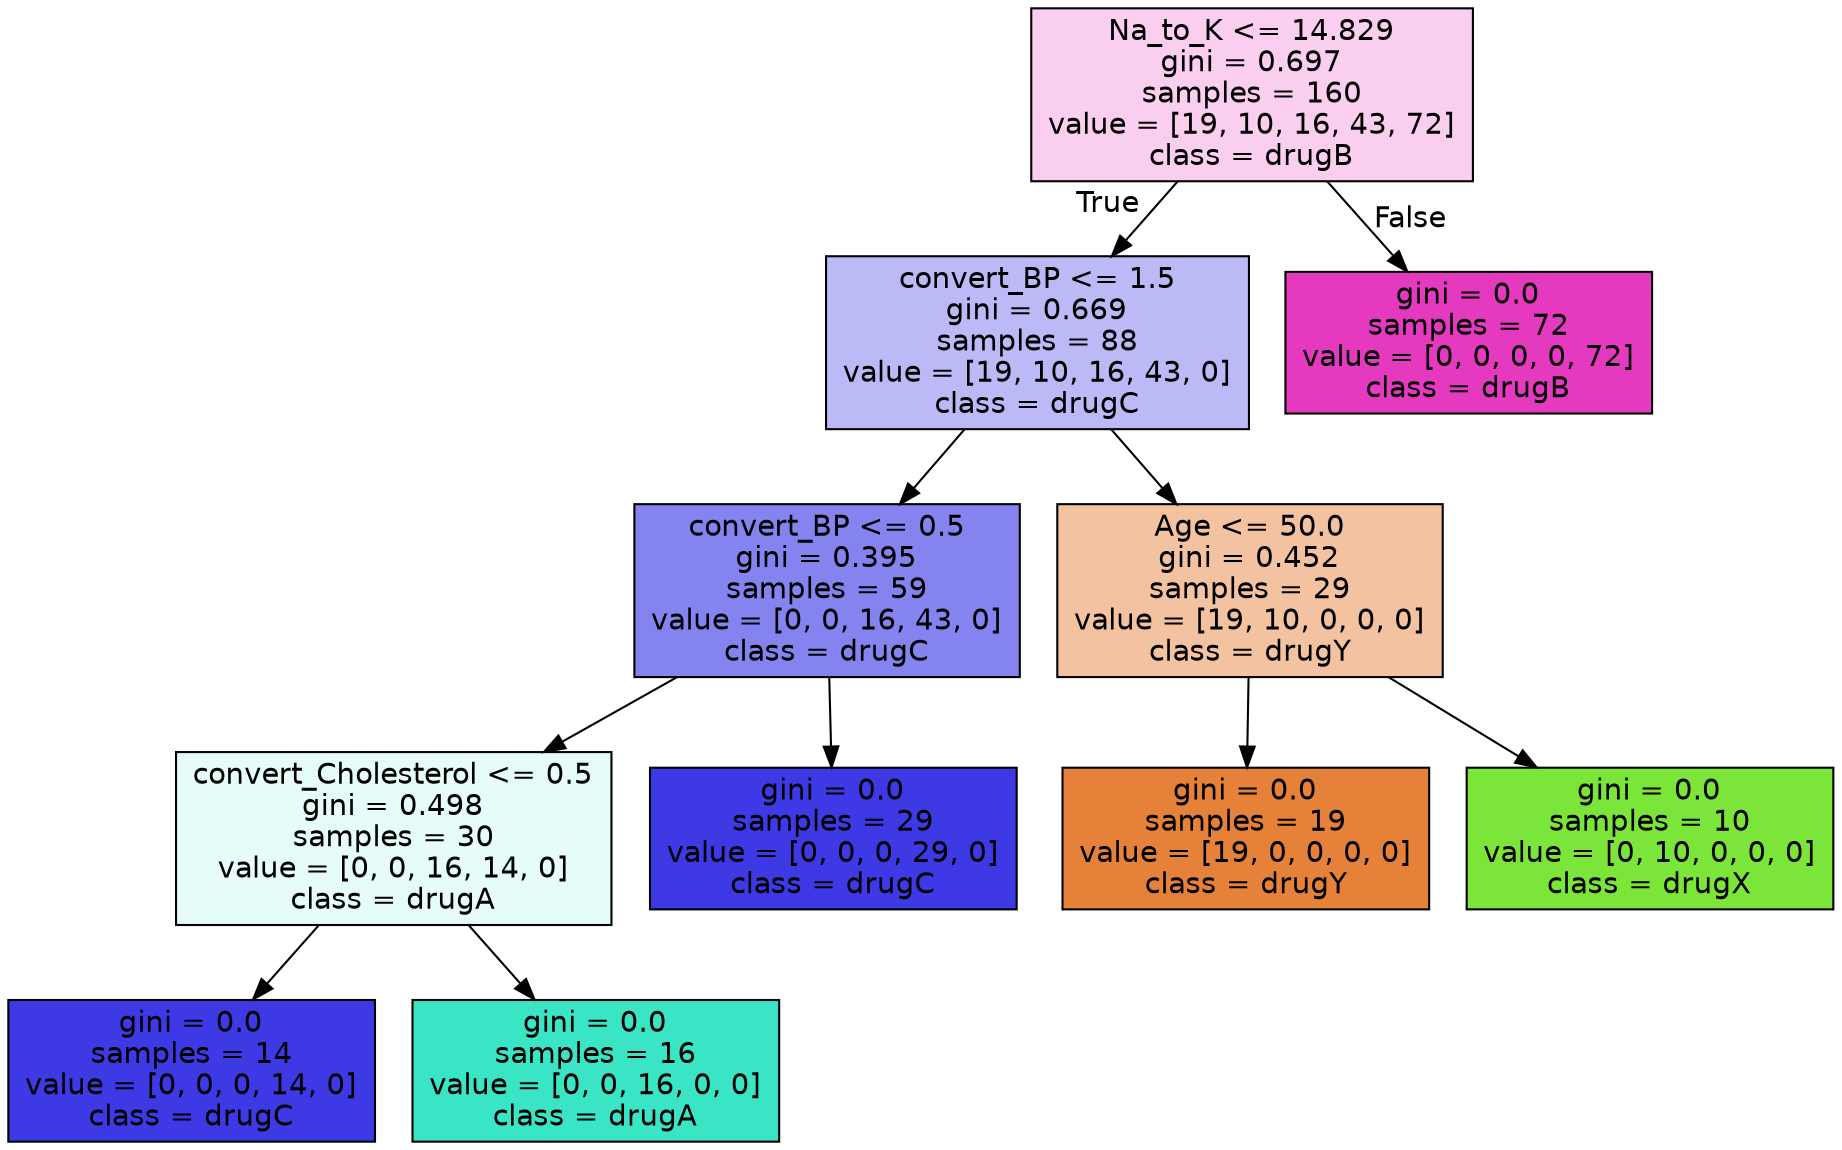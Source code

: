 digraph Tree {
node [shape=box, style="filled", color="black", fontname="helvetica"] ;
edge [fontname="helvetica"] ;
0 [label="Na_to_K <= 14.829\ngini = 0.697\nsamples = 160\nvalue = [19, 10, 16, 43, 72]\nclass = drugB", fillcolor="#f9ceef"] ;
1 [label="convert_BP <= 1.5\ngini = 0.669\nsamples = 88\nvalue = [19, 10, 16, 43, 0]\nclass = drugC", fillcolor="#bbbaf6"] ;
0 -> 1 [labeldistance=2.5, labelangle=45, headlabel="True"] ;
2 [label="convert_BP <= 0.5\ngini = 0.395\nsamples = 59\nvalue = [0, 0, 16, 43, 0]\nclass = drugC", fillcolor="#8583ef"] ;
1 -> 2 ;
3 [label="convert_Cholesterol <= 0.5\ngini = 0.498\nsamples = 30\nvalue = [0, 0, 16, 14, 0]\nclass = drugA", fillcolor="#e6fcf8"] ;
2 -> 3 ;
4 [label="gini = 0.0\nsamples = 14\nvalue = [0, 0, 0, 14, 0]\nclass = drugC", fillcolor="#3c39e5"] ;
3 -> 4 ;
5 [label="gini = 0.0\nsamples = 16\nvalue = [0, 0, 16, 0, 0]\nclass = drugA", fillcolor="#39e5c5"] ;
3 -> 5 ;
6 [label="gini = 0.0\nsamples = 29\nvalue = [0, 0, 0, 29, 0]\nclass = drugC", fillcolor="#3c39e5"] ;
2 -> 6 ;
7 [label="Age <= 50.0\ngini = 0.452\nsamples = 29\nvalue = [19, 10, 0, 0, 0]\nclass = drugY", fillcolor="#f3c3a1"] ;
1 -> 7 ;
8 [label="gini = 0.0\nsamples = 19\nvalue = [19, 0, 0, 0, 0]\nclass = drugY", fillcolor="#e58139"] ;
7 -> 8 ;
9 [label="gini = 0.0\nsamples = 10\nvalue = [0, 10, 0, 0, 0]\nclass = drugX", fillcolor="#7be539"] ;
7 -> 9 ;
10 [label="gini = 0.0\nsamples = 72\nvalue = [0, 0, 0, 0, 72]\nclass = drugB", fillcolor="#e539c0"] ;
0 -> 10 [labeldistance=2.5, labelangle=-45, headlabel="False"] ;
}